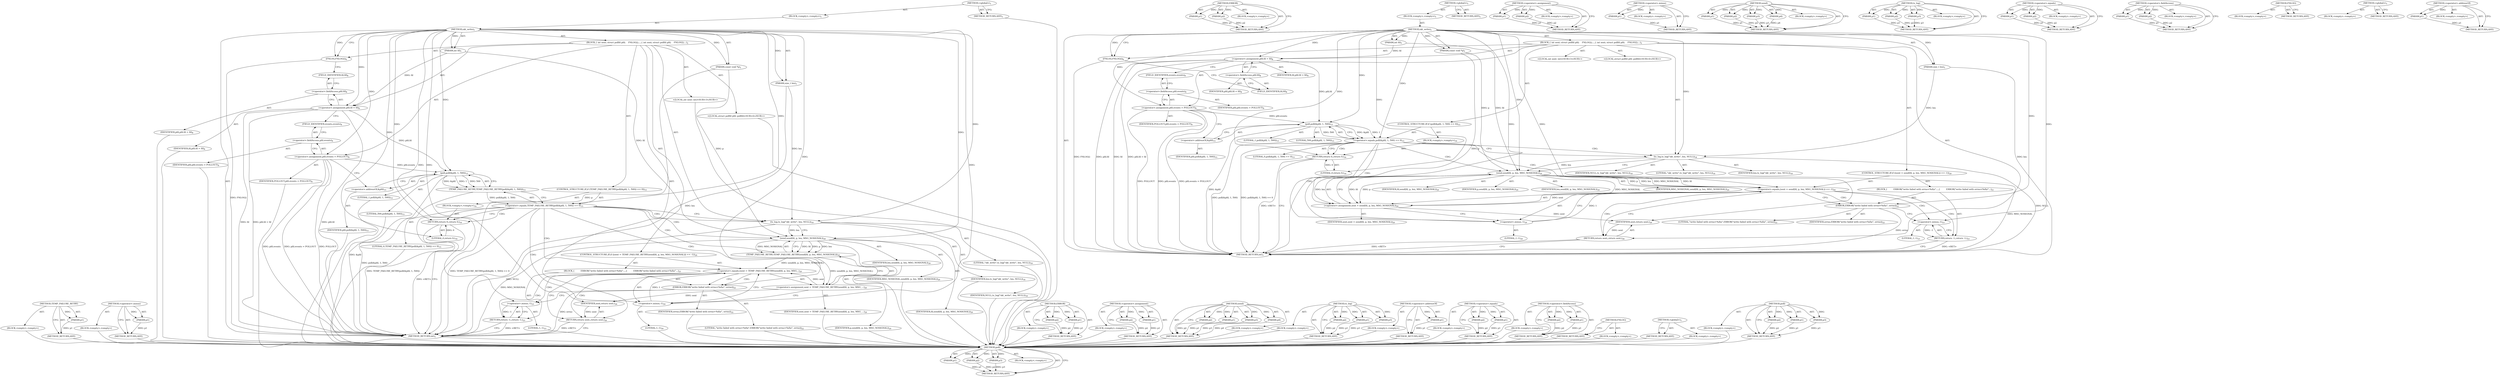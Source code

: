 digraph "poll" {
vulnerable_106 [label=<(METHOD,poll)>];
vulnerable_107 [label=<(PARAM,p1)>];
vulnerable_108 [label=<(PARAM,p2)>];
vulnerable_109 [label=<(PARAM,p3)>];
vulnerable_110 [label=<(BLOCK,&lt;empty&gt;,&lt;empty&gt;)>];
vulnerable_111 [label=<(METHOD_RETURN,ANY)>];
vulnerable_133 [label=<(METHOD,ERROR)>];
vulnerable_134 [label=<(PARAM,p1)>];
vulnerable_135 [label=<(PARAM,p2)>];
vulnerable_136 [label=<(BLOCK,&lt;empty&gt;,&lt;empty&gt;)>];
vulnerable_137 [label=<(METHOD_RETURN,ANY)>];
vulnerable_6 [label=<(METHOD,&lt;global&gt;)<SUB>1</SUB>>];
vulnerable_7 [label=<(BLOCK,&lt;empty&gt;,&lt;empty&gt;)<SUB>1</SUB>>];
vulnerable_8 [label=<(METHOD,skt_write)<SUB>1</SUB>>];
vulnerable_9 [label=<(PARAM,int fd)<SUB>1</SUB>>];
vulnerable_10 [label=<(PARAM,const void *p)<SUB>1</SUB>>];
vulnerable_11 [label=<(PARAM,size_t len)<SUB>1</SUB>>];
vulnerable_12 [label=<(BLOCK,{
 int sent;
 struct pollfd pfd;

    FNLOG();
...,{
 int sent;
 struct pollfd pfd;

    FNLOG();
...)<SUB>2</SUB>>];
vulnerable_13 [label="<(LOCAL,int sent: int)<SUB>3</SUB>>"];
vulnerable_14 [label="<(LOCAL,struct pollfd pfd: pollfd)<SUB>4</SUB>>"];
vulnerable_15 [label=<(FNLOG,FNLOG())<SUB>6</SUB>>];
vulnerable_16 [label=<(&lt;operator&gt;.assignment,pfd.fd = fd)<SUB>8</SUB>>];
vulnerable_17 [label=<(&lt;operator&gt;.fieldAccess,pfd.fd)<SUB>8</SUB>>];
vulnerable_18 [label=<(IDENTIFIER,pfd,pfd.fd = fd)<SUB>8</SUB>>];
vulnerable_19 [label=<(FIELD_IDENTIFIER,fd,fd)<SUB>8</SUB>>];
vulnerable_20 [label=<(IDENTIFIER,fd,pfd.fd = fd)<SUB>8</SUB>>];
vulnerable_21 [label=<(&lt;operator&gt;.assignment,pfd.events = POLLOUT)<SUB>9</SUB>>];
vulnerable_22 [label=<(&lt;operator&gt;.fieldAccess,pfd.events)<SUB>9</SUB>>];
vulnerable_23 [label=<(IDENTIFIER,pfd,pfd.events = POLLOUT)<SUB>9</SUB>>];
vulnerable_24 [label=<(FIELD_IDENTIFIER,events,events)<SUB>9</SUB>>];
vulnerable_25 [label=<(IDENTIFIER,POLLOUT,pfd.events = POLLOUT)<SUB>9</SUB>>];
vulnerable_26 [label=<(CONTROL_STRUCTURE,IF,if (poll(&amp;pfd, 1, 500) == 0))<SUB>15</SUB>>];
vulnerable_27 [label=<(&lt;operator&gt;.equals,poll(&amp;pfd, 1, 500) == 0)<SUB>15</SUB>>];
vulnerable_28 [label=<(poll,poll(&amp;pfd, 1, 500))<SUB>15</SUB>>];
vulnerable_29 [label=<(&lt;operator&gt;.addressOf,&amp;pfd)<SUB>15</SUB>>];
vulnerable_30 [label=<(IDENTIFIER,pfd,poll(&amp;pfd, 1, 500))<SUB>15</SUB>>];
vulnerable_31 [label=<(LITERAL,1,poll(&amp;pfd, 1, 500))<SUB>15</SUB>>];
vulnerable_32 [label=<(LITERAL,500,poll(&amp;pfd, 1, 500))<SUB>15</SUB>>];
vulnerable_33 [label=<(LITERAL,0,poll(&amp;pfd, 1, 500) == 0)<SUB>15</SUB>>];
vulnerable_34 [label=<(BLOCK,&lt;empty&gt;,&lt;empty&gt;)<SUB>16</SUB>>];
vulnerable_35 [label=<(RETURN,return 0;,return 0;)<SUB>16</SUB>>];
vulnerable_36 [label=<(LITERAL,0,return 0;)<SUB>16</SUB>>];
vulnerable_37 [label=<(ts_log,ts_log(&quot;skt_write&quot;, len, NULL))<SUB>18</SUB>>];
vulnerable_38 [label=<(LITERAL,&quot;skt_write&quot;,ts_log(&quot;skt_write&quot;, len, NULL))<SUB>18</SUB>>];
vulnerable_39 [label=<(IDENTIFIER,len,ts_log(&quot;skt_write&quot;, len, NULL))<SUB>18</SUB>>];
vulnerable_40 [label=<(IDENTIFIER,NULL,ts_log(&quot;skt_write&quot;, len, NULL))<SUB>18</SUB>>];
vulnerable_41 [label=<(CONTROL_STRUCTURE,IF,if ((sent = send(fd, p, len, MSG_NOSIGNAL)) == -1))<SUB>20</SUB>>];
vulnerable_42 [label=<(&lt;operator&gt;.equals,(sent = send(fd, p, len, MSG_NOSIGNAL)) == -1)<SUB>20</SUB>>];
vulnerable_43 [label=<(&lt;operator&gt;.assignment,sent = send(fd, p, len, MSG_NOSIGNAL))<SUB>20</SUB>>];
vulnerable_44 [label=<(IDENTIFIER,sent,sent = send(fd, p, len, MSG_NOSIGNAL))<SUB>20</SUB>>];
vulnerable_45 [label=<(send,send(fd, p, len, MSG_NOSIGNAL))<SUB>20</SUB>>];
vulnerable_46 [label=<(IDENTIFIER,fd,send(fd, p, len, MSG_NOSIGNAL))<SUB>20</SUB>>];
vulnerable_47 [label=<(IDENTIFIER,p,send(fd, p, len, MSG_NOSIGNAL))<SUB>20</SUB>>];
vulnerable_48 [label=<(IDENTIFIER,len,send(fd, p, len, MSG_NOSIGNAL))<SUB>20</SUB>>];
vulnerable_49 [label=<(IDENTIFIER,MSG_NOSIGNAL,send(fd, p, len, MSG_NOSIGNAL))<SUB>20</SUB>>];
vulnerable_50 [label=<(&lt;operator&gt;.minus,-1)<SUB>20</SUB>>];
vulnerable_51 [label=<(LITERAL,1,-1)<SUB>20</SUB>>];
vulnerable_52 [label=<(BLOCK,{
         ERROR(&quot;write failed with errno=%d\n&quot;...,{
         ERROR(&quot;write failed with errno=%d\n&quot;...)<SUB>21</SUB>>];
vulnerable_53 [label=<(ERROR,ERROR(&quot;write failed with errno=%d\n&quot;, errno))<SUB>22</SUB>>];
vulnerable_54 [label=<(LITERAL,&quot;write failed with errno=%d\n&quot;,ERROR(&quot;write failed with errno=%d\n&quot;, errno))<SUB>22</SUB>>];
vulnerable_55 [label=<(IDENTIFIER,errno,ERROR(&quot;write failed with errno=%d\n&quot;, errno))<SUB>22</SUB>>];
vulnerable_56 [label=<(RETURN,return -1;,return -1;)<SUB>23</SUB>>];
vulnerable_57 [label=<(&lt;operator&gt;.minus,-1)<SUB>23</SUB>>];
vulnerable_58 [label=<(LITERAL,1,-1)<SUB>23</SUB>>];
vulnerable_59 [label=<(RETURN,return sent;,return sent;)<SUB>26</SUB>>];
vulnerable_60 [label=<(IDENTIFIER,sent,return sent;)<SUB>26</SUB>>];
vulnerable_61 [label=<(METHOD_RETURN,int)<SUB>1</SUB>>];
vulnerable_63 [label=<(METHOD_RETURN,ANY)<SUB>1</SUB>>];
vulnerable_91 [label=<(METHOD,&lt;operator&gt;.assignment)>];
vulnerable_92 [label=<(PARAM,p1)>];
vulnerable_93 [label=<(PARAM,p2)>];
vulnerable_94 [label=<(BLOCK,&lt;empty&gt;,&lt;empty&gt;)>];
vulnerable_95 [label=<(METHOD_RETURN,ANY)>];
vulnerable_129 [label=<(METHOD,&lt;operator&gt;.minus)>];
vulnerable_130 [label=<(PARAM,p1)>];
vulnerable_131 [label=<(BLOCK,&lt;empty&gt;,&lt;empty&gt;)>];
vulnerable_132 [label=<(METHOD_RETURN,ANY)>];
vulnerable_122 [label=<(METHOD,send)>];
vulnerable_123 [label=<(PARAM,p1)>];
vulnerable_124 [label=<(PARAM,p2)>];
vulnerable_125 [label=<(PARAM,p3)>];
vulnerable_126 [label=<(PARAM,p4)>];
vulnerable_127 [label=<(BLOCK,&lt;empty&gt;,&lt;empty&gt;)>];
vulnerable_128 [label=<(METHOD_RETURN,ANY)>];
vulnerable_116 [label=<(METHOD,ts_log)>];
vulnerable_117 [label=<(PARAM,p1)>];
vulnerable_118 [label=<(PARAM,p2)>];
vulnerable_119 [label=<(PARAM,p3)>];
vulnerable_120 [label=<(BLOCK,&lt;empty&gt;,&lt;empty&gt;)>];
vulnerable_121 [label=<(METHOD_RETURN,ANY)>];
vulnerable_101 [label=<(METHOD,&lt;operator&gt;.equals)>];
vulnerable_102 [label=<(PARAM,p1)>];
vulnerable_103 [label=<(PARAM,p2)>];
vulnerable_104 [label=<(BLOCK,&lt;empty&gt;,&lt;empty&gt;)>];
vulnerable_105 [label=<(METHOD_RETURN,ANY)>];
vulnerable_96 [label=<(METHOD,&lt;operator&gt;.fieldAccess)>];
vulnerable_97 [label=<(PARAM,p1)>];
vulnerable_98 [label=<(PARAM,p2)>];
vulnerable_99 [label=<(BLOCK,&lt;empty&gt;,&lt;empty&gt;)>];
vulnerable_100 [label=<(METHOD_RETURN,ANY)>];
vulnerable_88 [label=<(METHOD,FNLOG)>];
vulnerable_89 [label=<(BLOCK,&lt;empty&gt;,&lt;empty&gt;)>];
vulnerable_90 [label=<(METHOD_RETURN,ANY)>];
vulnerable_82 [label=<(METHOD,&lt;global&gt;)<SUB>1</SUB>>];
vulnerable_83 [label=<(BLOCK,&lt;empty&gt;,&lt;empty&gt;)>];
vulnerable_84 [label=<(METHOD_RETURN,ANY)>];
vulnerable_112 [label=<(METHOD,&lt;operator&gt;.addressOf)>];
vulnerable_113 [label=<(PARAM,p1)>];
vulnerable_114 [label=<(BLOCK,&lt;empty&gt;,&lt;empty&gt;)>];
vulnerable_115 [label=<(METHOD_RETURN,ANY)>];
fixed_108 [label=<(METHOD,TEMP_FAILURE_RETRY)>];
fixed_109 [label=<(PARAM,p1)>];
fixed_110 [label=<(BLOCK,&lt;empty&gt;,&lt;empty&gt;)>];
fixed_111 [label=<(METHOD_RETURN,ANY)>];
fixed_135 [label=<(METHOD,&lt;operator&gt;.minus)>];
fixed_136 [label=<(PARAM,p1)>];
fixed_137 [label=<(BLOCK,&lt;empty&gt;,&lt;empty&gt;)>];
fixed_138 [label=<(METHOD_RETURN,ANY)>];
fixed_6 [label=<(METHOD,&lt;global&gt;)<SUB>1</SUB>>];
fixed_7 [label=<(BLOCK,&lt;empty&gt;,&lt;empty&gt;)<SUB>1</SUB>>];
fixed_8 [label=<(METHOD,skt_write)<SUB>1</SUB>>];
fixed_9 [label=<(PARAM,int fd)<SUB>1</SUB>>];
fixed_10 [label=<(PARAM,const void *p)<SUB>1</SUB>>];
fixed_11 [label=<(PARAM,size_t len)<SUB>1</SUB>>];
fixed_12 [label=<(BLOCK,{
 int sent;
 struct pollfd pfd;

    FNLOG();
...,{
 int sent;
 struct pollfd pfd;

    FNLOG();
...)<SUB>2</SUB>>];
fixed_13 [label="<(LOCAL,int sent: int)<SUB>3</SUB>>"];
fixed_14 [label="<(LOCAL,struct pollfd pfd: pollfd)<SUB>4</SUB>>"];
fixed_15 [label=<(FNLOG,FNLOG())<SUB>6</SUB>>];
fixed_16 [label=<(&lt;operator&gt;.assignment,pfd.fd = fd)<SUB>8</SUB>>];
fixed_17 [label=<(&lt;operator&gt;.fieldAccess,pfd.fd)<SUB>8</SUB>>];
fixed_18 [label=<(IDENTIFIER,pfd,pfd.fd = fd)<SUB>8</SUB>>];
fixed_19 [label=<(FIELD_IDENTIFIER,fd,fd)<SUB>8</SUB>>];
fixed_20 [label=<(IDENTIFIER,fd,pfd.fd = fd)<SUB>8</SUB>>];
fixed_21 [label=<(&lt;operator&gt;.assignment,pfd.events = POLLOUT)<SUB>9</SUB>>];
fixed_22 [label=<(&lt;operator&gt;.fieldAccess,pfd.events)<SUB>9</SUB>>];
fixed_23 [label=<(IDENTIFIER,pfd,pfd.events = POLLOUT)<SUB>9</SUB>>];
fixed_24 [label=<(FIELD_IDENTIFIER,events,events)<SUB>9</SUB>>];
fixed_25 [label=<(IDENTIFIER,POLLOUT,pfd.events = POLLOUT)<SUB>9</SUB>>];
fixed_26 [label=<(CONTROL_STRUCTURE,IF,if (TEMP_FAILURE_RETRY(poll(&amp;pfd, 1, 500)) == 0))<SUB>15</SUB>>];
fixed_27 [label=<(&lt;operator&gt;.equals,TEMP_FAILURE_RETRY(poll(&amp;pfd, 1, 500)) == 0)<SUB>15</SUB>>];
fixed_28 [label=<(TEMP_FAILURE_RETRY,TEMP_FAILURE_RETRY(poll(&amp;pfd, 1, 500)))<SUB>15</SUB>>];
fixed_29 [label=<(poll,poll(&amp;pfd, 1, 500))<SUB>15</SUB>>];
fixed_30 [label=<(&lt;operator&gt;.addressOf,&amp;pfd)<SUB>15</SUB>>];
fixed_31 [label=<(IDENTIFIER,pfd,poll(&amp;pfd, 1, 500))<SUB>15</SUB>>];
fixed_32 [label=<(LITERAL,1,poll(&amp;pfd, 1, 500))<SUB>15</SUB>>];
fixed_33 [label=<(LITERAL,500,poll(&amp;pfd, 1, 500))<SUB>15</SUB>>];
fixed_34 [label=<(LITERAL,0,TEMP_FAILURE_RETRY(poll(&amp;pfd, 1, 500)) == 0)<SUB>15</SUB>>];
fixed_35 [label=<(BLOCK,&lt;empty&gt;,&lt;empty&gt;)<SUB>16</SUB>>];
fixed_36 [label=<(RETURN,return 0;,return 0;)<SUB>16</SUB>>];
fixed_37 [label=<(LITERAL,0,return 0;)<SUB>16</SUB>>];
fixed_38 [label=<(ts_log,ts_log(&quot;skt_write&quot;, len, NULL))<SUB>18</SUB>>];
fixed_39 [label=<(LITERAL,&quot;skt_write&quot;,ts_log(&quot;skt_write&quot;, len, NULL))<SUB>18</SUB>>];
fixed_40 [label=<(IDENTIFIER,len,ts_log(&quot;skt_write&quot;, len, NULL))<SUB>18</SUB>>];
fixed_41 [label=<(IDENTIFIER,NULL,ts_log(&quot;skt_write&quot;, len, NULL))<SUB>18</SUB>>];
fixed_42 [label=<(CONTROL_STRUCTURE,IF,if ((sent = TEMP_FAILURE_RETRY(send(fd, p, len, MSG_NOSIGNAL))) == -1))<SUB>20</SUB>>];
fixed_43 [label=<(&lt;operator&gt;.equals,(sent = TEMP_FAILURE_RETRY(send(fd, p, len, MSG...)<SUB>20</SUB>>];
fixed_44 [label=<(&lt;operator&gt;.assignment,sent = TEMP_FAILURE_RETRY(send(fd, p, len, MSG_...)<SUB>20</SUB>>];
fixed_45 [label=<(IDENTIFIER,sent,sent = TEMP_FAILURE_RETRY(send(fd, p, len, MSG_...)<SUB>20</SUB>>];
fixed_46 [label=<(TEMP_FAILURE_RETRY,TEMP_FAILURE_RETRY(send(fd, p, len, MSG_NOSIGNAL)))<SUB>20</SUB>>];
fixed_47 [label=<(send,send(fd, p, len, MSG_NOSIGNAL))<SUB>20</SUB>>];
fixed_48 [label=<(IDENTIFIER,fd,send(fd, p, len, MSG_NOSIGNAL))<SUB>20</SUB>>];
fixed_49 [label=<(IDENTIFIER,p,send(fd, p, len, MSG_NOSIGNAL))<SUB>20</SUB>>];
fixed_50 [label=<(IDENTIFIER,len,send(fd, p, len, MSG_NOSIGNAL))<SUB>20</SUB>>];
fixed_51 [label=<(IDENTIFIER,MSG_NOSIGNAL,send(fd, p, len, MSG_NOSIGNAL))<SUB>20</SUB>>];
fixed_52 [label=<(&lt;operator&gt;.minus,-1)<SUB>20</SUB>>];
fixed_53 [label=<(LITERAL,1,-1)<SUB>20</SUB>>];
fixed_54 [label=<(BLOCK,{
         ERROR(&quot;write failed with errno=%d\n&quot;...,{
         ERROR(&quot;write failed with errno=%d\n&quot;...)<SUB>21</SUB>>];
fixed_55 [label=<(ERROR,ERROR(&quot;write failed with errno=%d\n&quot;, errno))<SUB>22</SUB>>];
fixed_56 [label=<(LITERAL,&quot;write failed with errno=%d\n&quot;,ERROR(&quot;write failed with errno=%d\n&quot;, errno))<SUB>22</SUB>>];
fixed_57 [label=<(IDENTIFIER,errno,ERROR(&quot;write failed with errno=%d\n&quot;, errno))<SUB>22</SUB>>];
fixed_58 [label=<(RETURN,return -1;,return -1;)<SUB>23</SUB>>];
fixed_59 [label=<(&lt;operator&gt;.minus,-1)<SUB>23</SUB>>];
fixed_60 [label=<(LITERAL,1,-1)<SUB>23</SUB>>];
fixed_61 [label=<(RETURN,return sent;,return sent;)<SUB>26</SUB>>];
fixed_62 [label=<(IDENTIFIER,sent,return sent;)<SUB>26</SUB>>];
fixed_63 [label=<(METHOD_RETURN,int)<SUB>1</SUB>>];
fixed_65 [label=<(METHOD_RETURN,ANY)<SUB>1</SUB>>];
fixed_139 [label=<(METHOD,ERROR)>];
fixed_140 [label=<(PARAM,p1)>];
fixed_141 [label=<(PARAM,p2)>];
fixed_142 [label=<(BLOCK,&lt;empty&gt;,&lt;empty&gt;)>];
fixed_143 [label=<(METHOD_RETURN,ANY)>];
fixed_93 [label=<(METHOD,&lt;operator&gt;.assignment)>];
fixed_94 [label=<(PARAM,p1)>];
fixed_95 [label=<(PARAM,p2)>];
fixed_96 [label=<(BLOCK,&lt;empty&gt;,&lt;empty&gt;)>];
fixed_97 [label=<(METHOD_RETURN,ANY)>];
fixed_128 [label=<(METHOD,send)>];
fixed_129 [label=<(PARAM,p1)>];
fixed_130 [label=<(PARAM,p2)>];
fixed_131 [label=<(PARAM,p3)>];
fixed_132 [label=<(PARAM,p4)>];
fixed_133 [label=<(BLOCK,&lt;empty&gt;,&lt;empty&gt;)>];
fixed_134 [label=<(METHOD_RETURN,ANY)>];
fixed_122 [label=<(METHOD,ts_log)>];
fixed_123 [label=<(PARAM,p1)>];
fixed_124 [label=<(PARAM,p2)>];
fixed_125 [label=<(PARAM,p3)>];
fixed_126 [label=<(BLOCK,&lt;empty&gt;,&lt;empty&gt;)>];
fixed_127 [label=<(METHOD_RETURN,ANY)>];
fixed_118 [label=<(METHOD,&lt;operator&gt;.addressOf)>];
fixed_119 [label=<(PARAM,p1)>];
fixed_120 [label=<(BLOCK,&lt;empty&gt;,&lt;empty&gt;)>];
fixed_121 [label=<(METHOD_RETURN,ANY)>];
fixed_103 [label=<(METHOD,&lt;operator&gt;.equals)>];
fixed_104 [label=<(PARAM,p1)>];
fixed_105 [label=<(PARAM,p2)>];
fixed_106 [label=<(BLOCK,&lt;empty&gt;,&lt;empty&gt;)>];
fixed_107 [label=<(METHOD_RETURN,ANY)>];
fixed_98 [label=<(METHOD,&lt;operator&gt;.fieldAccess)>];
fixed_99 [label=<(PARAM,p1)>];
fixed_100 [label=<(PARAM,p2)>];
fixed_101 [label=<(BLOCK,&lt;empty&gt;,&lt;empty&gt;)>];
fixed_102 [label=<(METHOD_RETURN,ANY)>];
fixed_90 [label=<(METHOD,FNLOG)>];
fixed_91 [label=<(BLOCK,&lt;empty&gt;,&lt;empty&gt;)>];
fixed_92 [label=<(METHOD_RETURN,ANY)>];
fixed_84 [label=<(METHOD,&lt;global&gt;)<SUB>1</SUB>>];
fixed_85 [label=<(BLOCK,&lt;empty&gt;,&lt;empty&gt;)>];
fixed_86 [label=<(METHOD_RETURN,ANY)>];
fixed_112 [label=<(METHOD,poll)>];
fixed_113 [label=<(PARAM,p1)>];
fixed_114 [label=<(PARAM,p2)>];
fixed_115 [label=<(PARAM,p3)>];
fixed_116 [label=<(BLOCK,&lt;empty&gt;,&lt;empty&gt;)>];
fixed_117 [label=<(METHOD_RETURN,ANY)>];
vulnerable_106 -> vulnerable_107  [key=0, label="AST: "];
vulnerable_106 -> vulnerable_107  [key=1, label="DDG: "];
vulnerable_106 -> vulnerable_110  [key=0, label="AST: "];
vulnerable_106 -> vulnerable_108  [key=0, label="AST: "];
vulnerable_106 -> vulnerable_108  [key=1, label="DDG: "];
vulnerable_106 -> vulnerable_111  [key=0, label="AST: "];
vulnerable_106 -> vulnerable_111  [key=1, label="CFG: "];
vulnerable_106 -> vulnerable_109  [key=0, label="AST: "];
vulnerable_106 -> vulnerable_109  [key=1, label="DDG: "];
vulnerable_107 -> vulnerable_111  [key=0, label="DDG: p1"];
vulnerable_108 -> vulnerable_111  [key=0, label="DDG: p2"];
vulnerable_109 -> vulnerable_111  [key=0, label="DDG: p3"];
vulnerable_133 -> vulnerable_134  [key=0, label="AST: "];
vulnerable_133 -> vulnerable_134  [key=1, label="DDG: "];
vulnerable_133 -> vulnerable_136  [key=0, label="AST: "];
vulnerable_133 -> vulnerable_135  [key=0, label="AST: "];
vulnerable_133 -> vulnerable_135  [key=1, label="DDG: "];
vulnerable_133 -> vulnerable_137  [key=0, label="AST: "];
vulnerable_133 -> vulnerable_137  [key=1, label="CFG: "];
vulnerable_134 -> vulnerable_137  [key=0, label="DDG: p1"];
vulnerable_135 -> vulnerable_137  [key=0, label="DDG: p2"];
vulnerable_6 -> vulnerable_7  [key=0, label="AST: "];
vulnerable_6 -> vulnerable_63  [key=0, label="AST: "];
vulnerable_6 -> vulnerable_63  [key=1, label="CFG: "];
vulnerable_7 -> vulnerable_8  [key=0, label="AST: "];
vulnerable_8 -> vulnerable_9  [key=0, label="AST: "];
vulnerable_8 -> vulnerable_9  [key=1, label="DDG: "];
vulnerable_8 -> vulnerable_10  [key=0, label="AST: "];
vulnerable_8 -> vulnerable_10  [key=1, label="DDG: "];
vulnerable_8 -> vulnerable_11  [key=0, label="AST: "];
vulnerable_8 -> vulnerable_11  [key=1, label="DDG: "];
vulnerable_8 -> vulnerable_12  [key=0, label="AST: "];
vulnerable_8 -> vulnerable_61  [key=0, label="AST: "];
vulnerable_8 -> vulnerable_15  [key=0, label="CFG: "];
vulnerable_8 -> vulnerable_15  [key=1, label="DDG: "];
vulnerable_8 -> vulnerable_16  [key=0, label="DDG: "];
vulnerable_8 -> vulnerable_21  [key=0, label="DDG: "];
vulnerable_8 -> vulnerable_37  [key=0, label="DDG: "];
vulnerable_8 -> vulnerable_60  [key=0, label="DDG: "];
vulnerable_8 -> vulnerable_27  [key=0, label="DDG: "];
vulnerable_8 -> vulnerable_35  [key=0, label="DDG: "];
vulnerable_8 -> vulnerable_28  [key=0, label="DDG: "];
vulnerable_8 -> vulnerable_36  [key=0, label="DDG: "];
vulnerable_8 -> vulnerable_50  [key=0, label="DDG: "];
vulnerable_8 -> vulnerable_53  [key=0, label="DDG: "];
vulnerable_8 -> vulnerable_45  [key=0, label="DDG: "];
vulnerable_8 -> vulnerable_57  [key=0, label="DDG: "];
vulnerable_9 -> vulnerable_16  [key=0, label="DDG: fd"];
vulnerable_9 -> vulnerable_45  [key=0, label="DDG: fd"];
vulnerable_10 -> vulnerable_61  [key=0, label="DDG: p"];
vulnerable_10 -> vulnerable_45  [key=0, label="DDG: p"];
vulnerable_11 -> vulnerable_61  [key=0, label="DDG: len"];
vulnerable_11 -> vulnerable_37  [key=0, label="DDG: len"];
vulnerable_12 -> vulnerable_13  [key=0, label="AST: "];
vulnerable_12 -> vulnerable_14  [key=0, label="AST: "];
vulnerable_12 -> vulnerable_15  [key=0, label="AST: "];
vulnerable_12 -> vulnerable_16  [key=0, label="AST: "];
vulnerable_12 -> vulnerable_21  [key=0, label="AST: "];
vulnerable_12 -> vulnerable_26  [key=0, label="AST: "];
vulnerable_12 -> vulnerable_37  [key=0, label="AST: "];
vulnerable_12 -> vulnerable_41  [key=0, label="AST: "];
vulnerable_12 -> vulnerable_59  [key=0, label="AST: "];
vulnerable_15 -> vulnerable_19  [key=0, label="CFG: "];
vulnerable_15 -> vulnerable_61  [key=0, label="DDG: FNLOG()"];
vulnerable_16 -> vulnerable_17  [key=0, label="AST: "];
vulnerable_16 -> vulnerable_20  [key=0, label="AST: "];
vulnerable_16 -> vulnerable_24  [key=0, label="CFG: "];
vulnerable_16 -> vulnerable_61  [key=0, label="DDG: pfd.fd"];
vulnerable_16 -> vulnerable_61  [key=1, label="DDG: fd"];
vulnerable_16 -> vulnerable_61  [key=2, label="DDG: pfd.fd = fd"];
vulnerable_16 -> vulnerable_28  [key=0, label="DDG: pfd.fd"];
vulnerable_17 -> vulnerable_18  [key=0, label="AST: "];
vulnerable_17 -> vulnerable_19  [key=0, label="AST: "];
vulnerable_17 -> vulnerable_16  [key=0, label="CFG: "];
vulnerable_19 -> vulnerable_17  [key=0, label="CFG: "];
vulnerable_21 -> vulnerable_22  [key=0, label="AST: "];
vulnerable_21 -> vulnerable_25  [key=0, label="AST: "];
vulnerable_21 -> vulnerable_29  [key=0, label="CFG: "];
vulnerable_21 -> vulnerable_61  [key=0, label="DDG: pfd.events"];
vulnerable_21 -> vulnerable_61  [key=1, label="DDG: pfd.events = POLLOUT"];
vulnerable_21 -> vulnerable_61  [key=2, label="DDG: POLLOUT"];
vulnerable_21 -> vulnerable_28  [key=0, label="DDG: pfd.events"];
vulnerable_22 -> vulnerable_23  [key=0, label="AST: "];
vulnerable_22 -> vulnerable_24  [key=0, label="AST: "];
vulnerable_22 -> vulnerable_21  [key=0, label="CFG: "];
vulnerable_24 -> vulnerable_22  [key=0, label="CFG: "];
vulnerable_26 -> vulnerable_27  [key=0, label="AST: "];
vulnerable_26 -> vulnerable_34  [key=0, label="AST: "];
vulnerable_27 -> vulnerable_28  [key=0, label="AST: "];
vulnerable_27 -> vulnerable_33  [key=0, label="AST: "];
vulnerable_27 -> vulnerable_35  [key=0, label="CFG: "];
vulnerable_27 -> vulnerable_35  [key=1, label="CDG: "];
vulnerable_27 -> vulnerable_37  [key=0, label="CFG: "];
vulnerable_27 -> vulnerable_37  [key=1, label="CDG: "];
vulnerable_27 -> vulnerable_61  [key=0, label="DDG: poll(&amp;pfd, 1, 500)"];
vulnerable_27 -> vulnerable_61  [key=1, label="DDG: poll(&amp;pfd, 1, 500) == 0"];
vulnerable_27 -> vulnerable_42  [key=0, label="CDG: "];
vulnerable_27 -> vulnerable_45  [key=0, label="CDG: "];
vulnerable_27 -> vulnerable_50  [key=0, label="CDG: "];
vulnerable_27 -> vulnerable_43  [key=0, label="CDG: "];
vulnerable_28 -> vulnerable_29  [key=0, label="AST: "];
vulnerable_28 -> vulnerable_31  [key=0, label="AST: "];
vulnerable_28 -> vulnerable_32  [key=0, label="AST: "];
vulnerable_28 -> vulnerable_27  [key=0, label="CFG: "];
vulnerable_28 -> vulnerable_27  [key=1, label="DDG: &amp;pfd"];
vulnerable_28 -> vulnerable_27  [key=2, label="DDG: 1"];
vulnerable_28 -> vulnerable_27  [key=3, label="DDG: 500"];
vulnerable_28 -> vulnerable_61  [key=0, label="DDG: &amp;pfd"];
vulnerable_29 -> vulnerable_30  [key=0, label="AST: "];
vulnerable_29 -> vulnerable_28  [key=0, label="CFG: "];
vulnerable_34 -> vulnerable_35  [key=0, label="AST: "];
vulnerable_35 -> vulnerable_36  [key=0, label="AST: "];
vulnerable_35 -> vulnerable_61  [key=0, label="CFG: "];
vulnerable_35 -> vulnerable_61  [key=1, label="DDG: &lt;RET&gt;"];
vulnerable_36 -> vulnerable_35  [key=0, label="DDG: 0"];
vulnerable_37 -> vulnerable_38  [key=0, label="AST: "];
vulnerable_37 -> vulnerable_39  [key=0, label="AST: "];
vulnerable_37 -> vulnerable_40  [key=0, label="AST: "];
vulnerable_37 -> vulnerable_45  [key=0, label="CFG: "];
vulnerable_37 -> vulnerable_45  [key=1, label="DDG: len"];
vulnerable_37 -> vulnerable_61  [key=0, label="DDG: NULL"];
vulnerable_41 -> vulnerable_42  [key=0, label="AST: "];
vulnerable_41 -> vulnerable_52  [key=0, label="AST: "];
vulnerable_42 -> vulnerable_43  [key=0, label="AST: "];
vulnerable_42 -> vulnerable_50  [key=0, label="AST: "];
vulnerable_42 -> vulnerable_53  [key=0, label="CFG: "];
vulnerable_42 -> vulnerable_53  [key=1, label="CDG: "];
vulnerable_42 -> vulnerable_59  [key=0, label="CFG: "];
vulnerable_42 -> vulnerable_59  [key=1, label="CDG: "];
vulnerable_42 -> vulnerable_57  [key=0, label="CDG: "];
vulnerable_42 -> vulnerable_56  [key=0, label="CDG: "];
vulnerable_43 -> vulnerable_44  [key=0, label="AST: "];
vulnerable_43 -> vulnerable_45  [key=0, label="AST: "];
vulnerable_43 -> vulnerable_50  [key=0, label="CFG: "];
vulnerable_43 -> vulnerable_60  [key=0, label="DDG: sent"];
vulnerable_43 -> vulnerable_42  [key=0, label="DDG: sent"];
vulnerable_45 -> vulnerable_46  [key=0, label="AST: "];
vulnerable_45 -> vulnerable_47  [key=0, label="AST: "];
vulnerable_45 -> vulnerable_48  [key=0, label="AST: "];
vulnerable_45 -> vulnerable_49  [key=0, label="AST: "];
vulnerable_45 -> vulnerable_43  [key=0, label="CFG: "];
vulnerable_45 -> vulnerable_43  [key=1, label="DDG: fd"];
vulnerable_45 -> vulnerable_43  [key=2, label="DDG: p"];
vulnerable_45 -> vulnerable_43  [key=3, label="DDG: len"];
vulnerable_45 -> vulnerable_43  [key=4, label="DDG: MSG_NOSIGNAL"];
vulnerable_45 -> vulnerable_61  [key=0, label="DDG: MSG_NOSIGNAL"];
vulnerable_45 -> vulnerable_42  [key=0, label="DDG: fd"];
vulnerable_45 -> vulnerable_42  [key=1, label="DDG: p"];
vulnerable_45 -> vulnerable_42  [key=2, label="DDG: len"];
vulnerable_45 -> vulnerable_42  [key=3, label="DDG: MSG_NOSIGNAL"];
vulnerable_50 -> vulnerable_51  [key=0, label="AST: "];
vulnerable_50 -> vulnerable_42  [key=0, label="CFG: "];
vulnerable_50 -> vulnerable_42  [key=1, label="DDG: 1"];
vulnerable_52 -> vulnerable_53  [key=0, label="AST: "];
vulnerable_52 -> vulnerable_56  [key=0, label="AST: "];
vulnerable_53 -> vulnerable_54  [key=0, label="AST: "];
vulnerable_53 -> vulnerable_55  [key=0, label="AST: "];
vulnerable_53 -> vulnerable_57  [key=0, label="CFG: "];
vulnerable_53 -> vulnerable_61  [key=0, label="DDG: errno"];
vulnerable_56 -> vulnerable_57  [key=0, label="AST: "];
vulnerable_56 -> vulnerable_61  [key=0, label="CFG: "];
vulnerable_56 -> vulnerable_61  [key=1, label="DDG: &lt;RET&gt;"];
vulnerable_57 -> vulnerable_58  [key=0, label="AST: "];
vulnerable_57 -> vulnerable_56  [key=0, label="CFG: "];
vulnerable_57 -> vulnerable_56  [key=1, label="DDG: -1"];
vulnerable_59 -> vulnerable_60  [key=0, label="AST: "];
vulnerable_59 -> vulnerable_61  [key=0, label="CFG: "];
vulnerable_59 -> vulnerable_61  [key=1, label="DDG: &lt;RET&gt;"];
vulnerable_60 -> vulnerable_59  [key=0, label="DDG: sent"];
vulnerable_91 -> vulnerable_92  [key=0, label="AST: "];
vulnerable_91 -> vulnerable_92  [key=1, label="DDG: "];
vulnerable_91 -> vulnerable_94  [key=0, label="AST: "];
vulnerable_91 -> vulnerable_93  [key=0, label="AST: "];
vulnerable_91 -> vulnerable_93  [key=1, label="DDG: "];
vulnerable_91 -> vulnerable_95  [key=0, label="AST: "];
vulnerable_91 -> vulnerable_95  [key=1, label="CFG: "];
vulnerable_92 -> vulnerable_95  [key=0, label="DDG: p1"];
vulnerable_93 -> vulnerable_95  [key=0, label="DDG: p2"];
vulnerable_129 -> vulnerable_130  [key=0, label="AST: "];
vulnerable_129 -> vulnerable_130  [key=1, label="DDG: "];
vulnerable_129 -> vulnerable_131  [key=0, label="AST: "];
vulnerable_129 -> vulnerable_132  [key=0, label="AST: "];
vulnerable_129 -> vulnerable_132  [key=1, label="CFG: "];
vulnerable_130 -> vulnerable_132  [key=0, label="DDG: p1"];
vulnerable_122 -> vulnerable_123  [key=0, label="AST: "];
vulnerable_122 -> vulnerable_123  [key=1, label="DDG: "];
vulnerable_122 -> vulnerable_127  [key=0, label="AST: "];
vulnerable_122 -> vulnerable_124  [key=0, label="AST: "];
vulnerable_122 -> vulnerable_124  [key=1, label="DDG: "];
vulnerable_122 -> vulnerable_128  [key=0, label="AST: "];
vulnerable_122 -> vulnerable_128  [key=1, label="CFG: "];
vulnerable_122 -> vulnerable_125  [key=0, label="AST: "];
vulnerable_122 -> vulnerable_125  [key=1, label="DDG: "];
vulnerable_122 -> vulnerable_126  [key=0, label="AST: "];
vulnerable_122 -> vulnerable_126  [key=1, label="DDG: "];
vulnerable_123 -> vulnerable_128  [key=0, label="DDG: p1"];
vulnerable_124 -> vulnerable_128  [key=0, label="DDG: p2"];
vulnerable_125 -> vulnerable_128  [key=0, label="DDG: p3"];
vulnerable_126 -> vulnerable_128  [key=0, label="DDG: p4"];
vulnerable_116 -> vulnerable_117  [key=0, label="AST: "];
vulnerable_116 -> vulnerable_117  [key=1, label="DDG: "];
vulnerable_116 -> vulnerable_120  [key=0, label="AST: "];
vulnerable_116 -> vulnerable_118  [key=0, label="AST: "];
vulnerable_116 -> vulnerable_118  [key=1, label="DDG: "];
vulnerable_116 -> vulnerable_121  [key=0, label="AST: "];
vulnerable_116 -> vulnerable_121  [key=1, label="CFG: "];
vulnerable_116 -> vulnerable_119  [key=0, label="AST: "];
vulnerable_116 -> vulnerable_119  [key=1, label="DDG: "];
vulnerable_117 -> vulnerable_121  [key=0, label="DDG: p1"];
vulnerable_118 -> vulnerable_121  [key=0, label="DDG: p2"];
vulnerable_119 -> vulnerable_121  [key=0, label="DDG: p3"];
vulnerable_101 -> vulnerable_102  [key=0, label="AST: "];
vulnerable_101 -> vulnerable_102  [key=1, label="DDG: "];
vulnerable_101 -> vulnerable_104  [key=0, label="AST: "];
vulnerable_101 -> vulnerable_103  [key=0, label="AST: "];
vulnerable_101 -> vulnerable_103  [key=1, label="DDG: "];
vulnerable_101 -> vulnerable_105  [key=0, label="AST: "];
vulnerable_101 -> vulnerable_105  [key=1, label="CFG: "];
vulnerable_102 -> vulnerable_105  [key=0, label="DDG: p1"];
vulnerable_103 -> vulnerable_105  [key=0, label="DDG: p2"];
vulnerable_96 -> vulnerable_97  [key=0, label="AST: "];
vulnerable_96 -> vulnerable_97  [key=1, label="DDG: "];
vulnerable_96 -> vulnerable_99  [key=0, label="AST: "];
vulnerable_96 -> vulnerable_98  [key=0, label="AST: "];
vulnerable_96 -> vulnerable_98  [key=1, label="DDG: "];
vulnerable_96 -> vulnerable_100  [key=0, label="AST: "];
vulnerable_96 -> vulnerable_100  [key=1, label="CFG: "];
vulnerable_97 -> vulnerable_100  [key=0, label="DDG: p1"];
vulnerable_98 -> vulnerable_100  [key=0, label="DDG: p2"];
vulnerable_88 -> vulnerable_89  [key=0, label="AST: "];
vulnerable_88 -> vulnerable_90  [key=0, label="AST: "];
vulnerable_88 -> vulnerable_90  [key=1, label="CFG: "];
vulnerable_82 -> vulnerable_83  [key=0, label="AST: "];
vulnerable_82 -> vulnerable_84  [key=0, label="AST: "];
vulnerable_82 -> vulnerable_84  [key=1, label="CFG: "];
vulnerable_112 -> vulnerable_113  [key=0, label="AST: "];
vulnerable_112 -> vulnerable_113  [key=1, label="DDG: "];
vulnerable_112 -> vulnerable_114  [key=0, label="AST: "];
vulnerable_112 -> vulnerable_115  [key=0, label="AST: "];
vulnerable_112 -> vulnerable_115  [key=1, label="CFG: "];
vulnerable_113 -> vulnerable_115  [key=0, label="DDG: p1"];
fixed_108 -> fixed_109  [key=0, label="AST: "];
fixed_108 -> fixed_109  [key=1, label="DDG: "];
fixed_108 -> fixed_110  [key=0, label="AST: "];
fixed_108 -> fixed_111  [key=0, label="AST: "];
fixed_108 -> fixed_111  [key=1, label="CFG: "];
fixed_109 -> fixed_111  [key=0, label="DDG: p1"];
fixed_110 -> vulnerable_106  [key=0];
fixed_111 -> vulnerable_106  [key=0];
fixed_135 -> fixed_136  [key=0, label="AST: "];
fixed_135 -> fixed_136  [key=1, label="DDG: "];
fixed_135 -> fixed_137  [key=0, label="AST: "];
fixed_135 -> fixed_138  [key=0, label="AST: "];
fixed_135 -> fixed_138  [key=1, label="CFG: "];
fixed_136 -> fixed_138  [key=0, label="DDG: p1"];
fixed_137 -> vulnerable_106  [key=0];
fixed_138 -> vulnerable_106  [key=0];
fixed_6 -> fixed_7  [key=0, label="AST: "];
fixed_6 -> fixed_65  [key=0, label="AST: "];
fixed_6 -> fixed_65  [key=1, label="CFG: "];
fixed_7 -> fixed_8  [key=0, label="AST: "];
fixed_8 -> fixed_9  [key=0, label="AST: "];
fixed_8 -> fixed_9  [key=1, label="DDG: "];
fixed_8 -> fixed_10  [key=0, label="AST: "];
fixed_8 -> fixed_10  [key=1, label="DDG: "];
fixed_8 -> fixed_11  [key=0, label="AST: "];
fixed_8 -> fixed_11  [key=1, label="DDG: "];
fixed_8 -> fixed_12  [key=0, label="AST: "];
fixed_8 -> fixed_63  [key=0, label="AST: "];
fixed_8 -> fixed_15  [key=0, label="CFG: "];
fixed_8 -> fixed_15  [key=1, label="DDG: "];
fixed_8 -> fixed_16  [key=0, label="DDG: "];
fixed_8 -> fixed_21  [key=0, label="DDG: "];
fixed_8 -> fixed_38  [key=0, label="DDG: "];
fixed_8 -> fixed_62  [key=0, label="DDG: "];
fixed_8 -> fixed_27  [key=0, label="DDG: "];
fixed_8 -> fixed_36  [key=0, label="DDG: "];
fixed_8 -> fixed_37  [key=0, label="DDG: "];
fixed_8 -> fixed_52  [key=0, label="DDG: "];
fixed_8 -> fixed_55  [key=0, label="DDG: "];
fixed_8 -> fixed_29  [key=0, label="DDG: "];
fixed_8 -> fixed_59  [key=0, label="DDG: "];
fixed_8 -> fixed_47  [key=0, label="DDG: "];
fixed_9 -> fixed_16  [key=0, label="DDG: fd"];
fixed_9 -> fixed_47  [key=0, label="DDG: fd"];
fixed_10 -> fixed_63  [key=0, label="DDG: p"];
fixed_10 -> fixed_47  [key=0, label="DDG: p"];
fixed_11 -> fixed_63  [key=0, label="DDG: len"];
fixed_11 -> fixed_38  [key=0, label="DDG: len"];
fixed_12 -> fixed_13  [key=0, label="AST: "];
fixed_12 -> fixed_14  [key=0, label="AST: "];
fixed_12 -> fixed_15  [key=0, label="AST: "];
fixed_12 -> fixed_16  [key=0, label="AST: "];
fixed_12 -> fixed_21  [key=0, label="AST: "];
fixed_12 -> fixed_26  [key=0, label="AST: "];
fixed_12 -> fixed_38  [key=0, label="AST: "];
fixed_12 -> fixed_42  [key=0, label="AST: "];
fixed_12 -> fixed_61  [key=0, label="AST: "];
fixed_13 -> vulnerable_106  [key=0];
fixed_14 -> vulnerable_106  [key=0];
fixed_15 -> fixed_19  [key=0, label="CFG: "];
fixed_15 -> fixed_63  [key=0, label="DDG: FNLOG()"];
fixed_16 -> fixed_17  [key=0, label="AST: "];
fixed_16 -> fixed_20  [key=0, label="AST: "];
fixed_16 -> fixed_24  [key=0, label="CFG: "];
fixed_16 -> fixed_63  [key=0, label="DDG: pfd.fd"];
fixed_16 -> fixed_63  [key=1, label="DDG: fd"];
fixed_16 -> fixed_63  [key=2, label="DDG: pfd.fd = fd"];
fixed_16 -> fixed_29  [key=0, label="DDG: pfd.fd"];
fixed_17 -> fixed_18  [key=0, label="AST: "];
fixed_17 -> fixed_19  [key=0, label="AST: "];
fixed_17 -> fixed_16  [key=0, label="CFG: "];
fixed_18 -> vulnerable_106  [key=0];
fixed_19 -> fixed_17  [key=0, label="CFG: "];
fixed_20 -> vulnerable_106  [key=0];
fixed_21 -> fixed_22  [key=0, label="AST: "];
fixed_21 -> fixed_25  [key=0, label="AST: "];
fixed_21 -> fixed_30  [key=0, label="CFG: "];
fixed_21 -> fixed_63  [key=0, label="DDG: pfd.events"];
fixed_21 -> fixed_63  [key=1, label="DDG: pfd.events = POLLOUT"];
fixed_21 -> fixed_63  [key=2, label="DDG: POLLOUT"];
fixed_21 -> fixed_29  [key=0, label="DDG: pfd.events"];
fixed_22 -> fixed_23  [key=0, label="AST: "];
fixed_22 -> fixed_24  [key=0, label="AST: "];
fixed_22 -> fixed_21  [key=0, label="CFG: "];
fixed_23 -> vulnerable_106  [key=0];
fixed_24 -> fixed_22  [key=0, label="CFG: "];
fixed_25 -> vulnerable_106  [key=0];
fixed_26 -> fixed_27  [key=0, label="AST: "];
fixed_26 -> fixed_35  [key=0, label="AST: "];
fixed_27 -> fixed_28  [key=0, label="AST: "];
fixed_27 -> fixed_34  [key=0, label="AST: "];
fixed_27 -> fixed_36  [key=0, label="CFG: "];
fixed_27 -> fixed_36  [key=1, label="CDG: "];
fixed_27 -> fixed_38  [key=0, label="CFG: "];
fixed_27 -> fixed_38  [key=1, label="CDG: "];
fixed_27 -> fixed_63  [key=0, label="DDG: TEMP_FAILURE_RETRY(poll(&amp;pfd, 1, 500))"];
fixed_27 -> fixed_63  [key=1, label="DDG: TEMP_FAILURE_RETRY(poll(&amp;pfd, 1, 500)) == 0"];
fixed_27 -> fixed_47  [key=0, label="CDG: "];
fixed_27 -> fixed_52  [key=0, label="CDG: "];
fixed_27 -> fixed_46  [key=0, label="CDG: "];
fixed_27 -> fixed_44  [key=0, label="CDG: "];
fixed_27 -> fixed_43  [key=0, label="CDG: "];
fixed_28 -> fixed_29  [key=0, label="AST: "];
fixed_28 -> fixed_27  [key=0, label="CFG: "];
fixed_28 -> fixed_27  [key=1, label="DDG: poll(&amp;pfd, 1, 500)"];
fixed_28 -> fixed_63  [key=0, label="DDG: poll(&amp;pfd, 1, 500)"];
fixed_29 -> fixed_30  [key=0, label="AST: "];
fixed_29 -> fixed_32  [key=0, label="AST: "];
fixed_29 -> fixed_33  [key=0, label="AST: "];
fixed_29 -> fixed_28  [key=0, label="CFG: "];
fixed_29 -> fixed_28  [key=1, label="DDG: &amp;pfd"];
fixed_29 -> fixed_28  [key=2, label="DDG: 1"];
fixed_29 -> fixed_28  [key=3, label="DDG: 500"];
fixed_29 -> fixed_63  [key=0, label="DDG: &amp;pfd"];
fixed_30 -> fixed_31  [key=0, label="AST: "];
fixed_30 -> fixed_29  [key=0, label="CFG: "];
fixed_31 -> vulnerable_106  [key=0];
fixed_32 -> vulnerable_106  [key=0];
fixed_33 -> vulnerable_106  [key=0];
fixed_34 -> vulnerable_106  [key=0];
fixed_35 -> fixed_36  [key=0, label="AST: "];
fixed_36 -> fixed_37  [key=0, label="AST: "];
fixed_36 -> fixed_63  [key=0, label="CFG: "];
fixed_36 -> fixed_63  [key=1, label="DDG: &lt;RET&gt;"];
fixed_37 -> fixed_36  [key=0, label="DDG: 0"];
fixed_38 -> fixed_39  [key=0, label="AST: "];
fixed_38 -> fixed_40  [key=0, label="AST: "];
fixed_38 -> fixed_41  [key=0, label="AST: "];
fixed_38 -> fixed_47  [key=0, label="CFG: "];
fixed_38 -> fixed_47  [key=1, label="DDG: len"];
fixed_38 -> fixed_63  [key=0, label="DDG: NULL"];
fixed_39 -> vulnerable_106  [key=0];
fixed_40 -> vulnerable_106  [key=0];
fixed_41 -> vulnerable_106  [key=0];
fixed_42 -> fixed_43  [key=0, label="AST: "];
fixed_42 -> fixed_54  [key=0, label="AST: "];
fixed_43 -> fixed_44  [key=0, label="AST: "];
fixed_43 -> fixed_52  [key=0, label="AST: "];
fixed_43 -> fixed_55  [key=0, label="CFG: "];
fixed_43 -> fixed_55  [key=1, label="CDG: "];
fixed_43 -> fixed_61  [key=0, label="CFG: "];
fixed_43 -> fixed_61  [key=1, label="CDG: "];
fixed_43 -> fixed_58  [key=0, label="CDG: "];
fixed_43 -> fixed_59  [key=0, label="CDG: "];
fixed_44 -> fixed_45  [key=0, label="AST: "];
fixed_44 -> fixed_46  [key=0, label="AST: "];
fixed_44 -> fixed_52  [key=0, label="CFG: "];
fixed_44 -> fixed_62  [key=0, label="DDG: sent"];
fixed_44 -> fixed_43  [key=0, label="DDG: sent"];
fixed_45 -> vulnerable_106  [key=0];
fixed_46 -> fixed_47  [key=0, label="AST: "];
fixed_46 -> fixed_44  [key=0, label="CFG: "];
fixed_46 -> fixed_44  [key=1, label="DDG: send(fd, p, len, MSG_NOSIGNAL)"];
fixed_46 -> fixed_43  [key=0, label="DDG: send(fd, p, len, MSG_NOSIGNAL)"];
fixed_47 -> fixed_48  [key=0, label="AST: "];
fixed_47 -> fixed_49  [key=0, label="AST: "];
fixed_47 -> fixed_50  [key=0, label="AST: "];
fixed_47 -> fixed_51  [key=0, label="AST: "];
fixed_47 -> fixed_46  [key=0, label="CFG: "];
fixed_47 -> fixed_46  [key=1, label="DDG: fd"];
fixed_47 -> fixed_46  [key=2, label="DDG: p"];
fixed_47 -> fixed_46  [key=3, label="DDG: len"];
fixed_47 -> fixed_46  [key=4, label="DDG: MSG_NOSIGNAL"];
fixed_47 -> fixed_63  [key=0, label="DDG: MSG_NOSIGNAL"];
fixed_48 -> vulnerable_106  [key=0];
fixed_49 -> vulnerable_106  [key=0];
fixed_50 -> vulnerable_106  [key=0];
fixed_51 -> vulnerable_106  [key=0];
fixed_52 -> fixed_53  [key=0, label="AST: "];
fixed_52 -> fixed_43  [key=0, label="CFG: "];
fixed_52 -> fixed_43  [key=1, label="DDG: 1"];
fixed_53 -> vulnerable_106  [key=0];
fixed_54 -> fixed_55  [key=0, label="AST: "];
fixed_54 -> fixed_58  [key=0, label="AST: "];
fixed_55 -> fixed_56  [key=0, label="AST: "];
fixed_55 -> fixed_57  [key=0, label="AST: "];
fixed_55 -> fixed_59  [key=0, label="CFG: "];
fixed_55 -> fixed_63  [key=0, label="DDG: errno"];
fixed_56 -> vulnerable_106  [key=0];
fixed_57 -> vulnerable_106  [key=0];
fixed_58 -> fixed_59  [key=0, label="AST: "];
fixed_58 -> fixed_63  [key=0, label="CFG: "];
fixed_58 -> fixed_63  [key=1, label="DDG: &lt;RET&gt;"];
fixed_59 -> fixed_60  [key=0, label="AST: "];
fixed_59 -> fixed_58  [key=0, label="CFG: "];
fixed_59 -> fixed_58  [key=1, label="DDG: -1"];
fixed_60 -> vulnerable_106  [key=0];
fixed_61 -> fixed_62  [key=0, label="AST: "];
fixed_61 -> fixed_63  [key=0, label="CFG: "];
fixed_61 -> fixed_63  [key=1, label="DDG: &lt;RET&gt;"];
fixed_62 -> fixed_61  [key=0, label="DDG: sent"];
fixed_63 -> vulnerable_106  [key=0];
fixed_65 -> vulnerable_106  [key=0];
fixed_139 -> fixed_140  [key=0, label="AST: "];
fixed_139 -> fixed_140  [key=1, label="DDG: "];
fixed_139 -> fixed_142  [key=0, label="AST: "];
fixed_139 -> fixed_141  [key=0, label="AST: "];
fixed_139 -> fixed_141  [key=1, label="DDG: "];
fixed_139 -> fixed_143  [key=0, label="AST: "];
fixed_139 -> fixed_143  [key=1, label="CFG: "];
fixed_140 -> fixed_143  [key=0, label="DDG: p1"];
fixed_141 -> fixed_143  [key=0, label="DDG: p2"];
fixed_142 -> vulnerable_106  [key=0];
fixed_143 -> vulnerable_106  [key=0];
fixed_93 -> fixed_94  [key=0, label="AST: "];
fixed_93 -> fixed_94  [key=1, label="DDG: "];
fixed_93 -> fixed_96  [key=0, label="AST: "];
fixed_93 -> fixed_95  [key=0, label="AST: "];
fixed_93 -> fixed_95  [key=1, label="DDG: "];
fixed_93 -> fixed_97  [key=0, label="AST: "];
fixed_93 -> fixed_97  [key=1, label="CFG: "];
fixed_94 -> fixed_97  [key=0, label="DDG: p1"];
fixed_95 -> fixed_97  [key=0, label="DDG: p2"];
fixed_96 -> vulnerable_106  [key=0];
fixed_97 -> vulnerable_106  [key=0];
fixed_128 -> fixed_129  [key=0, label="AST: "];
fixed_128 -> fixed_129  [key=1, label="DDG: "];
fixed_128 -> fixed_133  [key=0, label="AST: "];
fixed_128 -> fixed_130  [key=0, label="AST: "];
fixed_128 -> fixed_130  [key=1, label="DDG: "];
fixed_128 -> fixed_134  [key=0, label="AST: "];
fixed_128 -> fixed_134  [key=1, label="CFG: "];
fixed_128 -> fixed_131  [key=0, label="AST: "];
fixed_128 -> fixed_131  [key=1, label="DDG: "];
fixed_128 -> fixed_132  [key=0, label="AST: "];
fixed_128 -> fixed_132  [key=1, label="DDG: "];
fixed_129 -> fixed_134  [key=0, label="DDG: p1"];
fixed_130 -> fixed_134  [key=0, label="DDG: p2"];
fixed_131 -> fixed_134  [key=0, label="DDG: p3"];
fixed_132 -> fixed_134  [key=0, label="DDG: p4"];
fixed_133 -> vulnerable_106  [key=0];
fixed_134 -> vulnerable_106  [key=0];
fixed_122 -> fixed_123  [key=0, label="AST: "];
fixed_122 -> fixed_123  [key=1, label="DDG: "];
fixed_122 -> fixed_126  [key=0, label="AST: "];
fixed_122 -> fixed_124  [key=0, label="AST: "];
fixed_122 -> fixed_124  [key=1, label="DDG: "];
fixed_122 -> fixed_127  [key=0, label="AST: "];
fixed_122 -> fixed_127  [key=1, label="CFG: "];
fixed_122 -> fixed_125  [key=0, label="AST: "];
fixed_122 -> fixed_125  [key=1, label="DDG: "];
fixed_123 -> fixed_127  [key=0, label="DDG: p1"];
fixed_124 -> fixed_127  [key=0, label="DDG: p2"];
fixed_125 -> fixed_127  [key=0, label="DDG: p3"];
fixed_126 -> vulnerable_106  [key=0];
fixed_127 -> vulnerable_106  [key=0];
fixed_118 -> fixed_119  [key=0, label="AST: "];
fixed_118 -> fixed_119  [key=1, label="DDG: "];
fixed_118 -> fixed_120  [key=0, label="AST: "];
fixed_118 -> fixed_121  [key=0, label="AST: "];
fixed_118 -> fixed_121  [key=1, label="CFG: "];
fixed_119 -> fixed_121  [key=0, label="DDG: p1"];
fixed_120 -> vulnerable_106  [key=0];
fixed_121 -> vulnerable_106  [key=0];
fixed_103 -> fixed_104  [key=0, label="AST: "];
fixed_103 -> fixed_104  [key=1, label="DDG: "];
fixed_103 -> fixed_106  [key=0, label="AST: "];
fixed_103 -> fixed_105  [key=0, label="AST: "];
fixed_103 -> fixed_105  [key=1, label="DDG: "];
fixed_103 -> fixed_107  [key=0, label="AST: "];
fixed_103 -> fixed_107  [key=1, label="CFG: "];
fixed_104 -> fixed_107  [key=0, label="DDG: p1"];
fixed_105 -> fixed_107  [key=0, label="DDG: p2"];
fixed_106 -> vulnerable_106  [key=0];
fixed_107 -> vulnerable_106  [key=0];
fixed_98 -> fixed_99  [key=0, label="AST: "];
fixed_98 -> fixed_99  [key=1, label="DDG: "];
fixed_98 -> fixed_101  [key=0, label="AST: "];
fixed_98 -> fixed_100  [key=0, label="AST: "];
fixed_98 -> fixed_100  [key=1, label="DDG: "];
fixed_98 -> fixed_102  [key=0, label="AST: "];
fixed_98 -> fixed_102  [key=1, label="CFG: "];
fixed_99 -> fixed_102  [key=0, label="DDG: p1"];
fixed_100 -> fixed_102  [key=0, label="DDG: p2"];
fixed_101 -> vulnerable_106  [key=0];
fixed_102 -> vulnerable_106  [key=0];
fixed_90 -> fixed_91  [key=0, label="AST: "];
fixed_90 -> fixed_92  [key=0, label="AST: "];
fixed_90 -> fixed_92  [key=1, label="CFG: "];
fixed_91 -> vulnerable_106  [key=0];
fixed_92 -> vulnerable_106  [key=0];
fixed_84 -> fixed_85  [key=0, label="AST: "];
fixed_84 -> fixed_86  [key=0, label="AST: "];
fixed_84 -> fixed_86  [key=1, label="CFG: "];
fixed_85 -> vulnerable_106  [key=0];
fixed_86 -> vulnerable_106  [key=0];
fixed_112 -> fixed_113  [key=0, label="AST: "];
fixed_112 -> fixed_113  [key=1, label="DDG: "];
fixed_112 -> fixed_116  [key=0, label="AST: "];
fixed_112 -> fixed_114  [key=0, label="AST: "];
fixed_112 -> fixed_114  [key=1, label="DDG: "];
fixed_112 -> fixed_117  [key=0, label="AST: "];
fixed_112 -> fixed_117  [key=1, label="CFG: "];
fixed_112 -> fixed_115  [key=0, label="AST: "];
fixed_112 -> fixed_115  [key=1, label="DDG: "];
fixed_113 -> fixed_117  [key=0, label="DDG: p1"];
fixed_114 -> fixed_117  [key=0, label="DDG: p2"];
fixed_115 -> fixed_117  [key=0, label="DDG: p3"];
fixed_116 -> vulnerable_106  [key=0];
fixed_117 -> vulnerable_106  [key=0];
}
